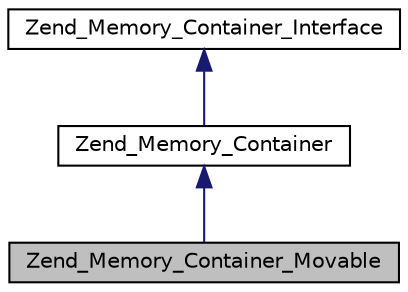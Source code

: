 digraph G
{
  edge [fontname="Helvetica",fontsize="10",labelfontname="Helvetica",labelfontsize="10"];
  node [fontname="Helvetica",fontsize="10",shape=record];
  Node1 [label="Zend_Memory_Container_Movable",height=0.2,width=0.4,color="black", fillcolor="grey75", style="filled" fontcolor="black"];
  Node2 -> Node1 [dir="back",color="midnightblue",fontsize="10",style="solid",fontname="Helvetica"];
  Node2 [label="Zend_Memory_Container",height=0.2,width=0.4,color="black", fillcolor="white", style="filled",URL="$class_zend___memory___container.html"];
  Node3 -> Node2 [dir="back",color="midnightblue",fontsize="10",style="solid",fontname="Helvetica"];
  Node3 [label="Zend_Memory_Container_Interface",height=0.2,width=0.4,color="black", fillcolor="white", style="filled",URL="$interface_zend___memory___container___interface.html"];
}
